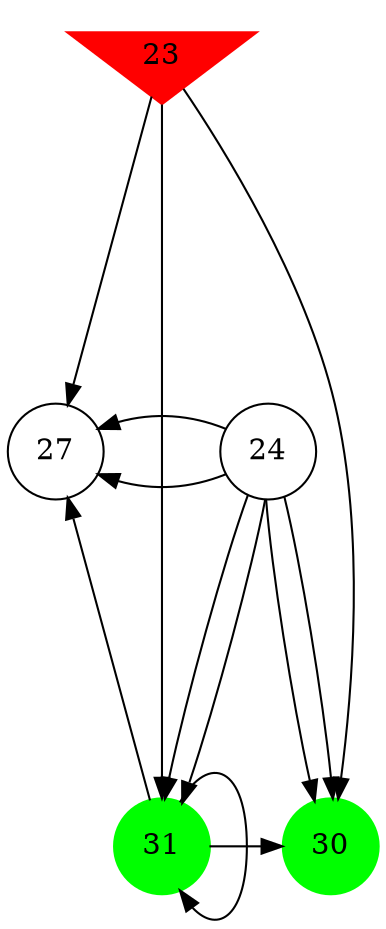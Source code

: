 digraph brain {
	ranksep=2.0;
	23 [shape=invtriangle,style=filled,color=red];
	24 [shape=circle,color=black];
	27 [shape=circle,color=black];
	30 [shape=circle,style=filled,color=green];
	31 [shape=circle,style=filled,color=green];
	24	->	31;
	24	->	27;
	24	->	30;
	23	->	31;
	23	->	27;
	23	->	30;
	31	->	31;
	31	->	27;
	31	->	30;
	24	->	31;
	24	->	27;
	24	->	30;
	{ rank=same; 23; }
	{ rank=same; 24; 27; }
	{ rank=same; 30; 31; }
}
